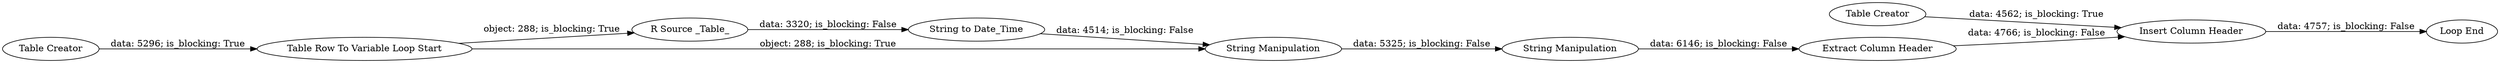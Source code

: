 digraph {
	"1044102064827997956_1" [label="R Source _Table_"]
	"1044102064827997956_158" [label="Insert Column Header"]
	"1044102064827997956_2" [label="String to Date_Time"]
	"1044102064827997956_156" [label="Extract Column Header"]
	"1044102064827997956_6" [label="String Manipulation"]
	"1044102064827997956_157" [label="Table Creator"]
	"1044102064827997956_5" [label="Loop End"]
	"1044102064827997956_4" [label="Table Row To Variable Loop Start"]
	"1044102064827997956_7" [label="String Manipulation"]
	"1044102064827997956_3" [label="Table Creator"]
	"1044102064827997956_4" -> "1044102064827997956_6" [label="object: 288; is_blocking: True"]
	"1044102064827997956_1" -> "1044102064827997956_2" [label="data: 3320; is_blocking: False"]
	"1044102064827997956_158" -> "1044102064827997956_5" [label="data: 4757; is_blocking: False"]
	"1044102064827997956_2" -> "1044102064827997956_6" [label="data: 4514; is_blocking: False"]
	"1044102064827997956_7" -> "1044102064827997956_156" [label="data: 6146; is_blocking: False"]
	"1044102064827997956_3" -> "1044102064827997956_4" [label="data: 5296; is_blocking: True"]
	"1044102064827997956_4" -> "1044102064827997956_1" [label="object: 288; is_blocking: True"]
	"1044102064827997956_156" -> "1044102064827997956_158" [label="data: 4766; is_blocking: False"]
	"1044102064827997956_157" -> "1044102064827997956_158" [label="data: 4562; is_blocking: True"]
	"1044102064827997956_6" -> "1044102064827997956_7" [label="data: 5325; is_blocking: False"]
	rankdir=LR
}
